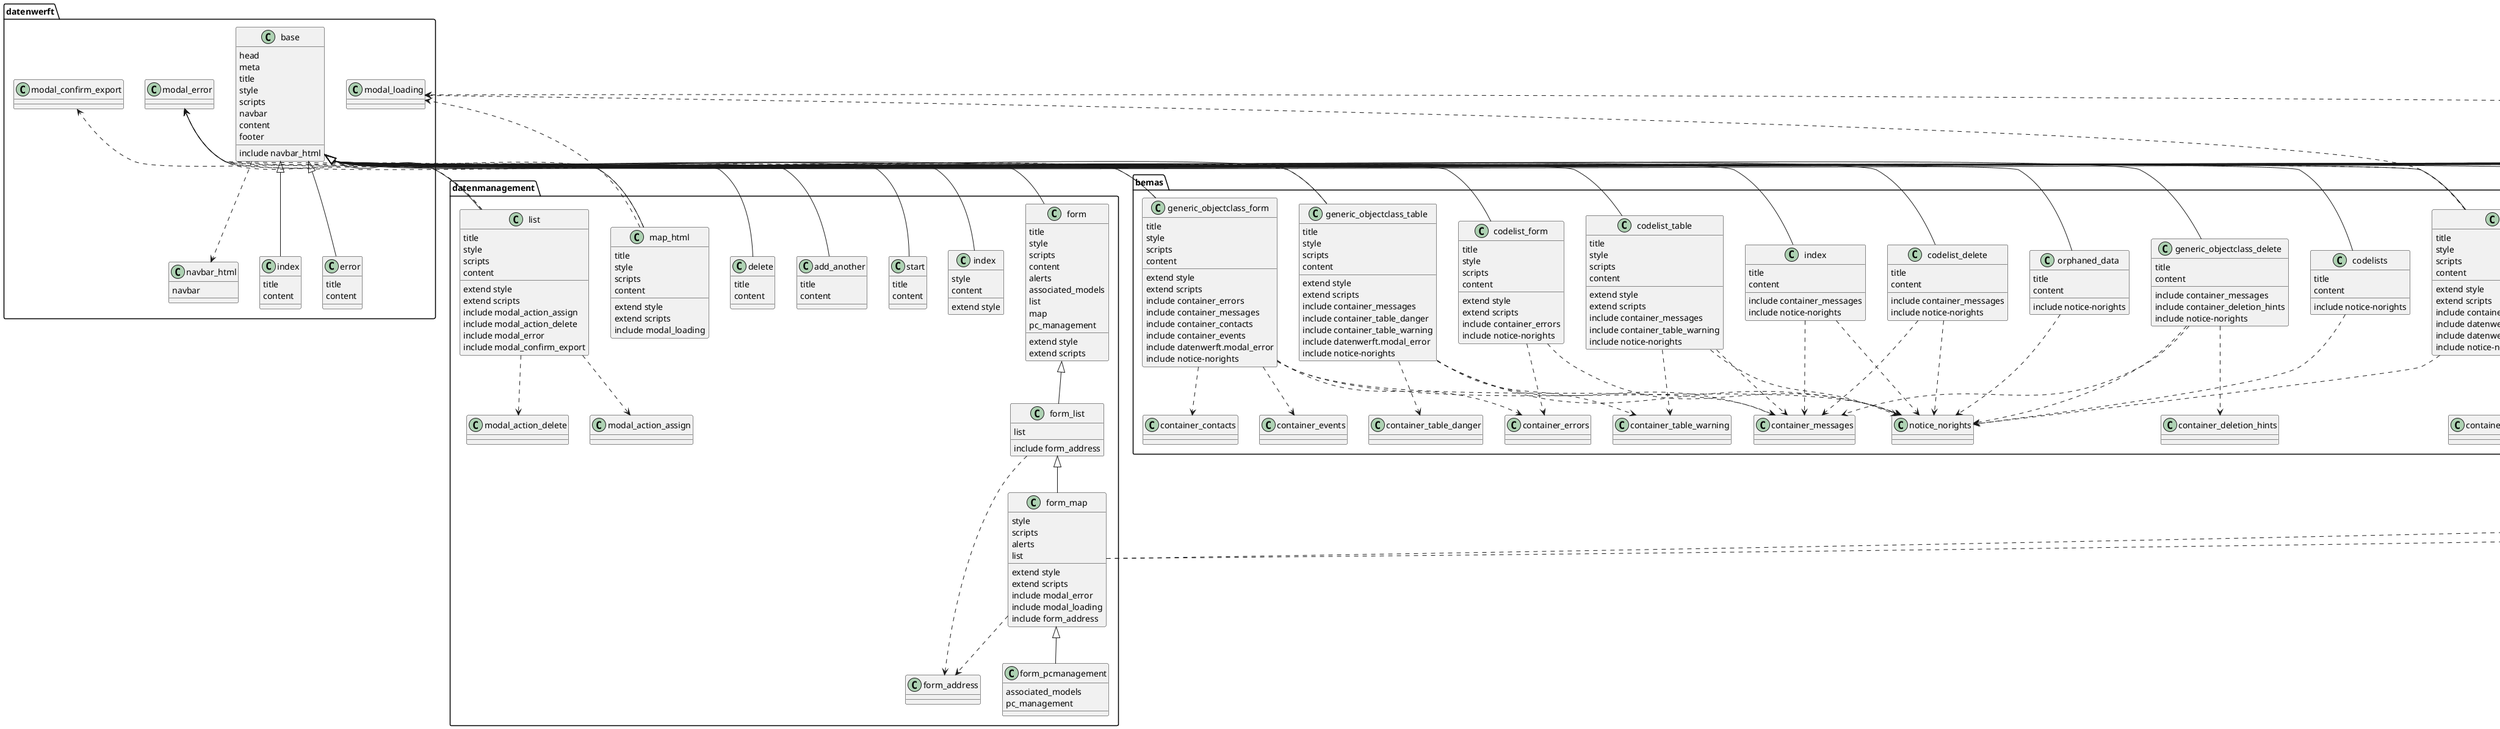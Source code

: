 @startuml
package datenwerft{
  class base {
    {field} head
    {field} meta
    {field} title
    {field} style
    {field} scripts
    {field} navbar
    {field} content
    {field} footer
    {method} include navbar_html
  }

  class navbar_html {
    {field} navbar
  }

  class index {
    {field} title
    {field} content
  }

  class error {
    {field} title
    {field} content
  }

  class modal_confirm_export {}
  class modal_error {}
  class modal_loading {}
}


package datenmanagement {
  class add_another {
    {field} title
    {field} content
  }

  class delete {
    {field} title
    {field} content
  }

  class form {
    {field} title
    {field} style
    {field} scripts
    {field} content
    {field} alerts
    {field} associated_models
    {field} list
    {field} map
    {field} pc_management
    {method} extend style
    {method} extend scripts
  }

  class form_address {}

  class form_list {
    {field} list
    {method} include form_address
  }

  class form_map {
    {field} style
    {field} scripts
    {field} alerts
    {field} list
    {method} extend style
    {method} extend scripts
    {method} include modal_error
    {method} include modal_loading
    {method} include form_address
  }

  class form_pcmanagement {
    {field} associated_models
    {field} pc_management
  }

  class index {
    {field} style
    {field} content
    {method} extend style
  }

  class list {
    {field} title
    {field} style
    {field} scripts
    {field} content
    {method} extend style
    {method} extend scripts
    {method} include modal_action_assign
    {method} include modal_action_delete
    {method} include modal_error
    {method} include modal_confirm_export
  }

  class map_html {
    {field} title
    {field} style
    {field} scripts
    {field} content
    {method} extend style
    {method} extend scripts
    {method} include modal_loading
  }

  class modal_action_assign {}
  class modal_action_delete {}

  class start {
    {field} title
    {field} content
  }
}

package bemas {
  class codelists {
    {field} title
    {field} content
    {method} include notice-norights
  }

  class codelist_delete {
    {field} title
    {field} content
    {method} include container_messages
    {method} include notice-norights
  }

  class codelist_form {
    {field} title
    {field} style
    {field} scripts
    {field} content
    {method} extend style
    {method} extend scripts
    {method} include container_errors
    {method} include notice-norights
  }

  class codelist_table {
    {field} title
    {field} style
    {field} scripts
    {field} content
    {method} extend style
    {method} extend scripts
    {method} include container_messages
    {method} include container_table_warning
    {method} include notice-norights
  }

  class container_contacts {}
  class container_deletion_hints {}
  class container_errors {}
  class container_events {}
  class container_map_danger {}
  class container_messages {}
  class container_table_danger {}
  class container_table_warning {}

  class generic_objectclass_delete {
    {field} title
    {field} content
    {method} include container_messages
    {method} include container_deletion_hints
    {method} include notice-norights
  }
  class generic_objectclass_form {
    {field} title
    {field} style
    {field} scripts
    {field} content
    {method} extend style
    {method} extend scripts
    {method} include container_errors
    {method} include container_messages
    {method} include container_contacts
    {method} include container_events
    {method} include datenwerft.modal_error
    {method} include notice-norights
  }

  class generic_objectclass_table {
    {field} title
    {field} style
    {field} scripts
    {field} content
    {method} extend style
    {method} extend scripts
    {method} include container_messages
    {method} include container_table_danger
    {method} include container_table_warning
    {method} include datenwerft.modal_error
    {method} include notice-norights
  }

  class index {
    {field} title
    {field} content
    {method} include container_messages
    {method} include notice-norights
  }

  class map {
    {field} title
    {field} style
    {field} scripts
    {field} content
    {method} extend style
    {method} extend scripts
    {method} include container_map_danger
    {method} include datenwerft.modal_error
    {method} include datenwerft.modal_loading
    {method} include notice-norights
  }

  class notice_norights {}

  class orphaned_data {
    {field} title
    {field} content
    {method} include notice-norights
  }
}

package antragsmanagement {
  class buttons_form_request_followup {}
  class container_errors {}
  class container_messages {}
  class container_table_warnings {}

  class anonymous_map_request {
    {field} title
    {field} style
    {field} scripts
    {field} content
    {method} extend style
    {method} extend scripts
  }

  class decision {
    {field} title
    {field} content
    {method} include container_messages
    {method} include container_errors
    {method} include notice_no_request
    {method} include notice_no_permissions
  }

  class delete {
    {field} title
    {field} content
    {method} include container_errors
    {method} include notice_no_permissions
  }

  class form_request {
    {field} title
    {field} style
    {field} scripts
    {field} content
    {method} extend style
    {method} extend scripts
    {method} include container_errors
    {method} include notice_no_contact_data
    {method} include notice_no_permissions
  }

  class form_request_followup {
    {field} title
    {field} style
    {field} scripts
    {field} content
    {method} extend style
    {method} extend scripts
    {method} include buttons_form_request_followup
    {method} include container_messages
    {method} include container_errors
    {method} include notice_no_request
    {method} include notice_no_permissions
  }

  class form_simple {
    {field} title
    {field} style
    {field} scripts
    {field} content
    {method} extend style
    {method} extend scripts
    {method} include container_errors
    {method} include notice_no_permissions
  }

  class index {
    {field} title
    {field} content
    {method} include container_messages
    {method} include notice_no_permissions
  }

  class map_filters_cleanupeventrequest {}

  class map_request {
    {field} title
    {field} style
    {field} scripts
    {field} content
    {method} extend style
    {method} extend scripts
    {method} include container_messages
    {method} include map_filters_cleanupeventrequest
    {method} include notice_no_permissions
  }

  class notice_no_contact_data {}
  class notice_no_permissions {}
  class notice_no_request {}

  class table_request {
    {field} title
    {field} style
    {field} scripts
    {field} content
    {method} extend style
    {method} extend scripts
    {method} include container_messages
    {method} include container_table_warning
    {method} include notice_no_permissions
  }

  class table_simple {
    {field} title
    {field} style
    {field} scripts
    {field} content
    {method} extend style
    {method} extend scripts
    {method} include container_messages
    {method} include container_table_warning
    {method} include notice_no_permissions
  }
}

package accounts {
  class login {
    {field} title
    {field} content
  }

  class login_add_token {
    {field} title
    {field} content
  }

  class logout {
    {field} title
    {field} content
  }

  class test {
    {field} content
  }
}


datenwerft.base ..> datenwerft.navbar_html
datenwerft.base <|-- datenwerft.index
datenwerft.base <|-- datenwerft.error

datenwerft.base <|-- datenmanagement.add_another
datenwerft.base <|-- datenmanagement.delete
datenwerft.base <|-- datenmanagement.form
datenwerft.base <|-- datenmanagement.index
datenwerft.base <|-- datenmanagement.list
datenwerft.base <|-- datenmanagement.map_html
datenwerft.base <|-- datenmanagement.start

datenwerft.base <|-- bemas.codelists
datenwerft.base <|-- bemas.codelist_delete
datenwerft.base <|-- bemas.codelist_form
datenwerft.base <|-- bemas.codelist_table
datenwerft.base <|-- bemas.generic_objectclass_delete
datenwerft.base <|-- bemas.generic_objectclass_form
datenwerft.base <|-- bemas.generic_objectclass_table
datenwerft.base <|-- bemas.index
datenwerft.base <|-- bemas.map
datenwerft.base <|-- bemas.orphaned_data

datenwerft.base <|-- antragsmanagement.anonymous_map_request
datenwerft.base <|-- antragsmanagement.decision
datenwerft.base <|-- antragsmanagement.delete
datenwerft.base <|-- antragsmanagement.form_request
datenwerft.base <|-- antragsmanagement.form_request_followup
datenwerft.base <|-- antragsmanagement.form_simple
datenwerft.base <|-- antragsmanagement.index
datenwerft.base <|-- antragsmanagement.map_request
datenwerft.base <|-- antragsmanagement.table_request
datenwerft.base <|-- antragsmanagement.table_simple

datenwerft.base <|-- accounts.login
datenwerft.base <|-- accounts.login_add_token
datenwerft.base <|-- accounts.logout
datenwerft.base <|-- accounts.test


datenmanagement.form <|-- datenmanagement.form_list
datenmanagement.form_list <|-- datenmanagement.form_map
datenmanagement.form_map <|-- datenmanagement.form_pcmanagement
datenmanagement.form_list ..> datenmanagement.form_address
datenmanagement.form_map ..> datenwerft.modal_error
datenmanagement.form_map ..> datenwerft.modal_loading
datenmanagement.form_map ..> datenmanagement.form_address
datenmanagement.list ..> datenwerft.modal_error
datenmanagement.list ..> datenwerft.modal_confirm_export
datenmanagement.list ..> datenmanagement.modal_action_assign
datenmanagement.list ..> datenmanagement.modal_action_delete
datenmanagement.map_html ..> datenwerft.modal_error
datenmanagement.map_html ..> datenwerft.modal_loading


bemas.codelists ..> bemas.notice_norights
bemas.codelist_delete ..> bemas.container_messages
bemas.codelist_delete ..> bemas.notice_norights
bemas.codelist_form ..> bemas.container_errors
bemas.codelist_form ..> bemas.notice_norights
bemas.codelist_table ..> bemas.container_messages
bemas.codelist_table ..> bemas.container_table_warning
bemas.codelist_table ..> bemas.notice_norights
bemas.generic_objectclass_delete ..> bemas.container_messages
bemas.generic_objectclass_delete ..> bemas.container_deletion_hints
bemas.generic_objectclass_delete ..> bemas.notice_norights
bemas.generic_objectclass_form ..> datenwerft.modal_error
bemas.generic_objectclass_form ..> bemas.container_errors
bemas.generic_objectclass_form ..> bemas.container_messages
bemas.generic_objectclass_form ..> bemas.container_contacts
bemas.generic_objectclass_form ..> bemas.container_events
bemas.generic_objectclass_form ..> bemas.notice_norights
bemas.generic_objectclass_table ..> datenwerft.modal_error
bemas.generic_objectclass_table ..> bemas.container_messages
bemas.generic_objectclass_table ..> bemas.container_table_danger
bemas.generic_objectclass_table ..> bemas.container_table_warning
bemas.generic_objectclass_table ..> bemas.notice_norights
bemas.index ..> bemas.container_messages
bemas.index ..> bemas.notice_norights
bemas.map ..> datenwerft.modal_error
bemas.map ..> datenwerft.modal_loading
bemas.map ..> bemas.container_map_danger
bemas.map ..> bemas.notice_norights
bemas.orphaned_data ..> bemas.notice_norights


antragsmanagement.decision ..> antragsmanagement.container_messages
antragsmanagement.decision ..> antragsmanagement.container_errors
antragsmanagement.decision ..> antragsmanagement.notice_no_request
antragsmanagement.decision ..> antragsmanagement.notice_no_permissions
antragsmanagement.delete ..> antragsmanagement.container_errors
antragsmanagement.delete ..> antragsmanagement.notice_no_permissions
antragsmanagement.form_request ..> antragsmanagement.container_errors
antragsmanagement.form_request ..> antragsmanagement.notice_no_contact_data
antragsmanagement.form_request ..> antragsmanagement.notice_no_permissions
antragsmanagement.form_request_followup ..> antragsmanagement.buttons_form_request_followup
antragsmanagement.form_request_followup ..> antragsmanagement.container_messages
antragsmanagement.form_request_followup ..> antragsmanagement.container_errors
antragsmanagement.form_request_followup ..> antragsmanagement.notice_no_request
antragsmanagement.form_request_followup ..> antragsmanagement.notice_no_permissions
antragsmanagement.form_simple ..> antragsmanagement.container_errors
antragsmanagement.form_simple ..> antragsmanagement.notice_no_permissions
antragsmanagement.index ..> antragsmanagement.container_messages
antragsmanagement.index ..> antragsmanagement.notice_no_permissions
antragsmanagement.map_request ..> antragsmanagement.map_filters_cleanupeventrequest
antragsmanagement.map_request ..> antragsmanagement.notice_no_permissions
antragsmanagement.table_request ..> antragsmanagement.container_messages
antragsmanagement.table_request ..> antragsmanagement.container_table_warning
antragsmanagement.table_request ..> antragsmanagement.notice_no_permissions
antragsmanagement.table_simple ..> antragsmanagement.container_messages
antragsmanagement.table_simple ..> antragsmanagement.container_table_warning
antragsmanagement.table_simple ..> antragsmanagement.notice_no_permissions


@enduml